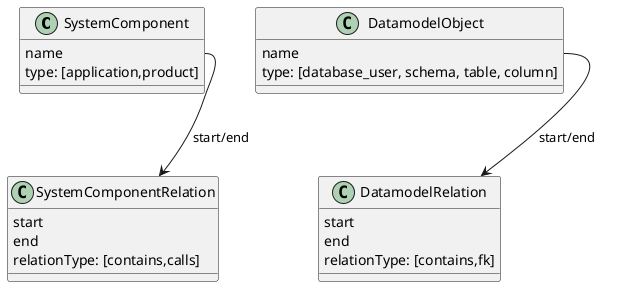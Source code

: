 @startuml

class SystemComponent{
    name
    type: [application,product]
}

class SystemComponentRelation{
    start
    end
    relationType: [contains,calls]
}

class DatamodelRelation{
    start
    end
    relationType: [contains,fk]
}

class DatamodelObject{
    name
    type: [database_user, schema, table, column]
}


DatamodelObject::name-->DatamodelRelation:start/end
SystemComponent::name-->SystemComponentRelation:start/end

@enduml